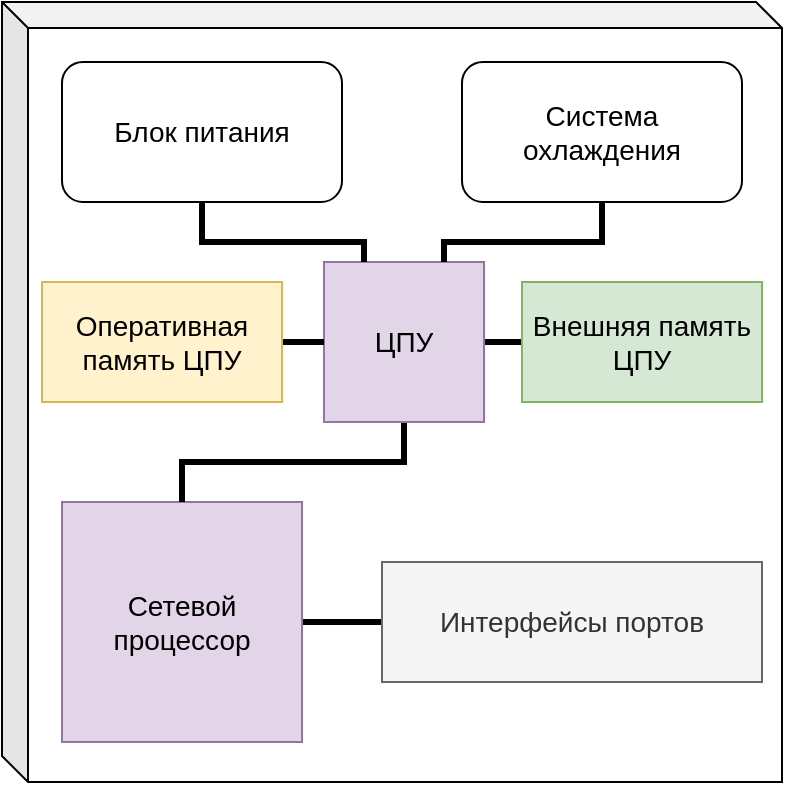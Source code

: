 <mxfile version="12.6.6" type="device"><diagram id="V3b5YeWy7HIa_aXq9yGk" name="Page-1"><mxGraphModel dx="868" dy="451" grid="1" gridSize="10" guides="1" tooltips="1" connect="1" arrows="1" fold="1" page="1" pageScale="1" pageWidth="827" pageHeight="1169" math="0" shadow="0"><root><mxCell id="0"/><mxCell id="1" parent="0"/><mxCell id="KzdM-xJyO0OAEbxB5ztE-1" value="" style="shape=cube;whiteSpace=wrap;html=1;boundedLbl=1;backgroundOutline=1;darkOpacity=0.05;darkOpacity2=0.1;fontSize=14;size=13;" vertex="1" parent="1"><mxGeometry x="180" y="40" width="390" height="390" as="geometry"/></mxCell><mxCell id="KzdM-xJyO0OAEbxB5ztE-10" style="edgeStyle=orthogonalEdgeStyle;rounded=0;orthogonalLoop=1;jettySize=auto;html=1;exitX=1;exitY=0.5;exitDx=0;exitDy=0;entryX=0;entryY=0.5;entryDx=0;entryDy=0;endArrow=none;endFill=0;strokeWidth=3;fontSize=14;" edge="1" parent="1" source="KzdM-xJyO0OAEbxB5ztE-2" target="KzdM-xJyO0OAEbxB5ztE-8"><mxGeometry relative="1" as="geometry"/></mxCell><mxCell id="KzdM-xJyO0OAEbxB5ztE-2" value="Сетевой процессор" style="whiteSpace=wrap;html=1;aspect=fixed;fontSize=14;fillColor=#e1d5e7;strokeColor=#9673a6;" vertex="1" parent="1"><mxGeometry x="210" y="290" width="120" height="120" as="geometry"/></mxCell><mxCell id="KzdM-xJyO0OAEbxB5ztE-11" style="edgeStyle=orthogonalEdgeStyle;rounded=0;orthogonalLoop=1;jettySize=auto;html=1;exitX=1;exitY=0.5;exitDx=0;exitDy=0;entryX=0;entryY=0.5;entryDx=0;entryDy=0;endArrow=none;endFill=0;strokeWidth=3;fontSize=14;" edge="1" parent="1" source="KzdM-xJyO0OAEbxB5ztE-3" target="KzdM-xJyO0OAEbxB5ztE-6"><mxGeometry relative="1" as="geometry"/></mxCell><mxCell id="KzdM-xJyO0OAEbxB5ztE-15" style="edgeStyle=orthogonalEdgeStyle;rounded=0;orthogonalLoop=1;jettySize=auto;html=1;exitX=0.5;exitY=1;exitDx=0;exitDy=0;entryX=0.5;entryY=0;entryDx=0;entryDy=0;endArrow=none;endFill=0;strokeWidth=3;fontSize=14;" edge="1" parent="1" source="KzdM-xJyO0OAEbxB5ztE-3" target="KzdM-xJyO0OAEbxB5ztE-2"><mxGeometry relative="1" as="geometry"/></mxCell><mxCell id="KzdM-xJyO0OAEbxB5ztE-3" value="ЦПУ" style="whiteSpace=wrap;html=1;aspect=fixed;fontSize=14;fillColor=#e1d5e7;strokeColor=#9673a6;" vertex="1" parent="1"><mxGeometry x="341" y="170" width="80" height="80" as="geometry"/></mxCell><mxCell id="KzdM-xJyO0OAEbxB5ztE-14" style="edgeStyle=orthogonalEdgeStyle;rounded=0;orthogonalLoop=1;jettySize=auto;html=1;exitX=0.5;exitY=1;exitDx=0;exitDy=0;entryX=0.75;entryY=0;entryDx=0;entryDy=0;endArrow=none;endFill=0;strokeWidth=3;fontSize=14;" edge="1" parent="1" source="KzdM-xJyO0OAEbxB5ztE-4" target="KzdM-xJyO0OAEbxB5ztE-3"><mxGeometry relative="1" as="geometry"/></mxCell><mxCell id="KzdM-xJyO0OAEbxB5ztE-4" value="Система охлаждения" style="rounded=1;whiteSpace=wrap;html=1;fontSize=14;" vertex="1" parent="1"><mxGeometry x="410" y="70" width="140" height="70" as="geometry"/></mxCell><mxCell id="KzdM-xJyO0OAEbxB5ztE-13" style="edgeStyle=orthogonalEdgeStyle;rounded=0;orthogonalLoop=1;jettySize=auto;html=1;exitX=0.5;exitY=1;exitDx=0;exitDy=0;entryX=0.25;entryY=0;entryDx=0;entryDy=0;endArrow=none;endFill=0;strokeWidth=3;fontSize=14;" edge="1" parent="1" source="KzdM-xJyO0OAEbxB5ztE-5" target="KzdM-xJyO0OAEbxB5ztE-3"><mxGeometry relative="1" as="geometry"/></mxCell><mxCell id="KzdM-xJyO0OAEbxB5ztE-5" value="Блок питания" style="rounded=1;whiteSpace=wrap;html=1;fontSize=14;" vertex="1" parent="1"><mxGeometry x="210" y="70" width="140" height="70" as="geometry"/></mxCell><mxCell id="KzdM-xJyO0OAEbxB5ztE-6" value="Внешняя память ЦПУ" style="rounded=0;whiteSpace=wrap;html=1;fontSize=14;fillColor=#d5e8d4;strokeColor=#82b366;" vertex="1" parent="1"><mxGeometry x="440" y="180" width="120" height="60" as="geometry"/></mxCell><mxCell id="KzdM-xJyO0OAEbxB5ztE-12" style="edgeStyle=orthogonalEdgeStyle;rounded=0;orthogonalLoop=1;jettySize=auto;html=1;exitX=1;exitY=0.5;exitDx=0;exitDy=0;entryX=0;entryY=0.5;entryDx=0;entryDy=0;endArrow=none;endFill=0;strokeWidth=3;fontSize=14;" edge="1" parent="1" source="KzdM-xJyO0OAEbxB5ztE-7" target="KzdM-xJyO0OAEbxB5ztE-3"><mxGeometry relative="1" as="geometry"/></mxCell><mxCell id="KzdM-xJyO0OAEbxB5ztE-7" value="Оперативная память ЦПУ" style="rounded=0;whiteSpace=wrap;html=1;fontSize=14;fillColor=#fff2cc;strokeColor=#d6b656;" vertex="1" parent="1"><mxGeometry x="200" y="180" width="120" height="60" as="geometry"/></mxCell><mxCell id="KzdM-xJyO0OAEbxB5ztE-8" value="Интерфейсы портов" style="rounded=0;whiteSpace=wrap;html=1;fontSize=14;fillColor=#f5f5f5;strokeColor=#666666;fontColor=#333333;" vertex="1" parent="1"><mxGeometry x="370" y="320" width="190" height="60" as="geometry"/></mxCell></root></mxGraphModel></diagram></mxfile>